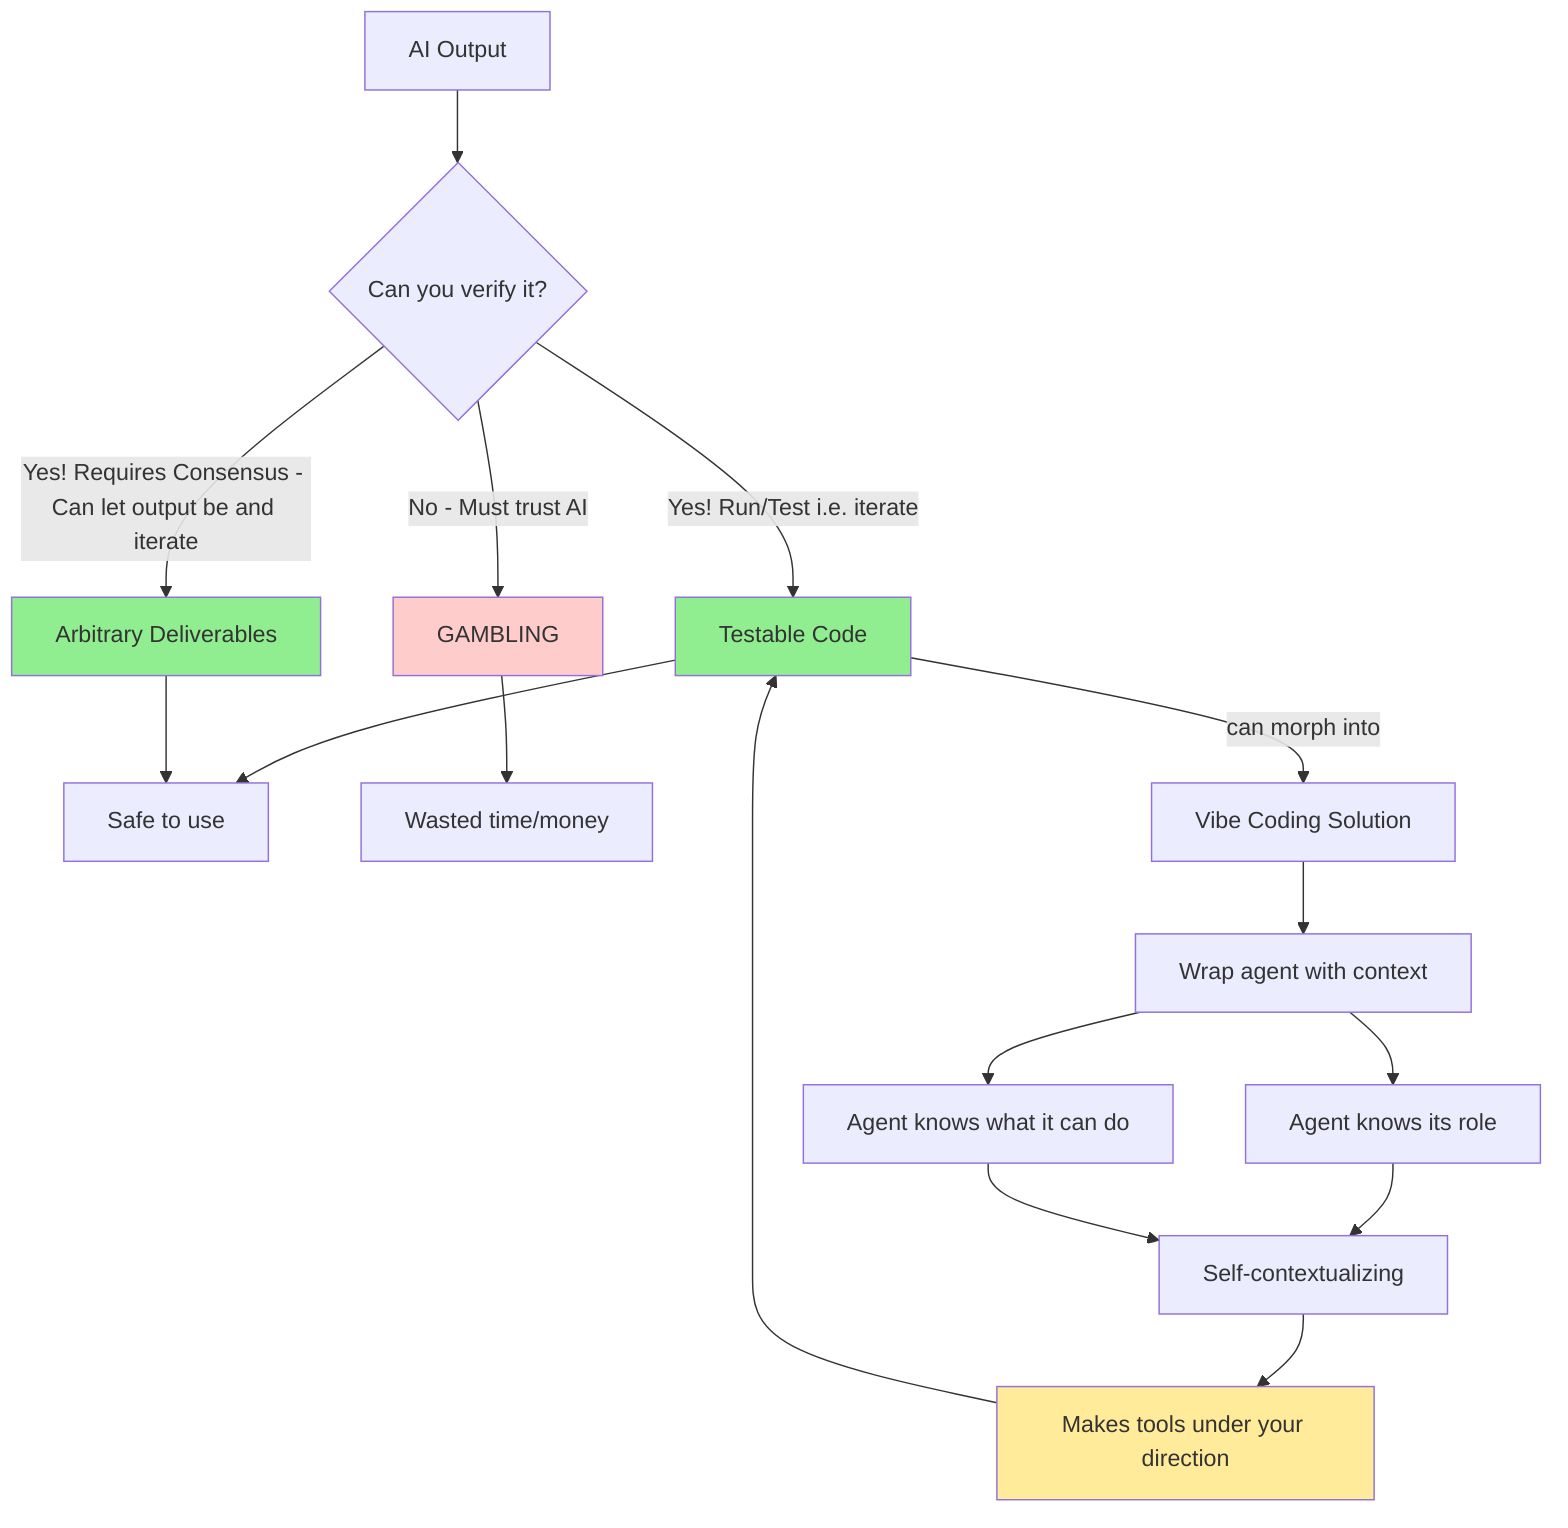 flowchart TD
    A[AI Output] --> B{Can you verify it?}
    B -->|Yes! Run/Test i.e. iterate| C[Testable Code]
    B -->|Yes! Requires Consensus - Can let output be and iterate| D[Arbitrary Deliverables]
    B -->|No - Must trust AI| E[GAMBLING]
    
    C --> F[Safe to use]
    D --> F
    E --> G[Wasted time/money]
    
    H[Vibe Coding Solution] --> I[Wrap agent with context]
    I --> J[Agent knows its role]
    I --> K[Agent knows what it can do]
    J --> L[Self-contextualizing]
    K --> L
    L --> M[Makes tools under your direction]
    M --> C
    C -->|can morph into| H
    
    style C fill:#90EE90
    style D fill:#90EE90
    style E fill:#ffcccc
    style M fill:#ffeb99